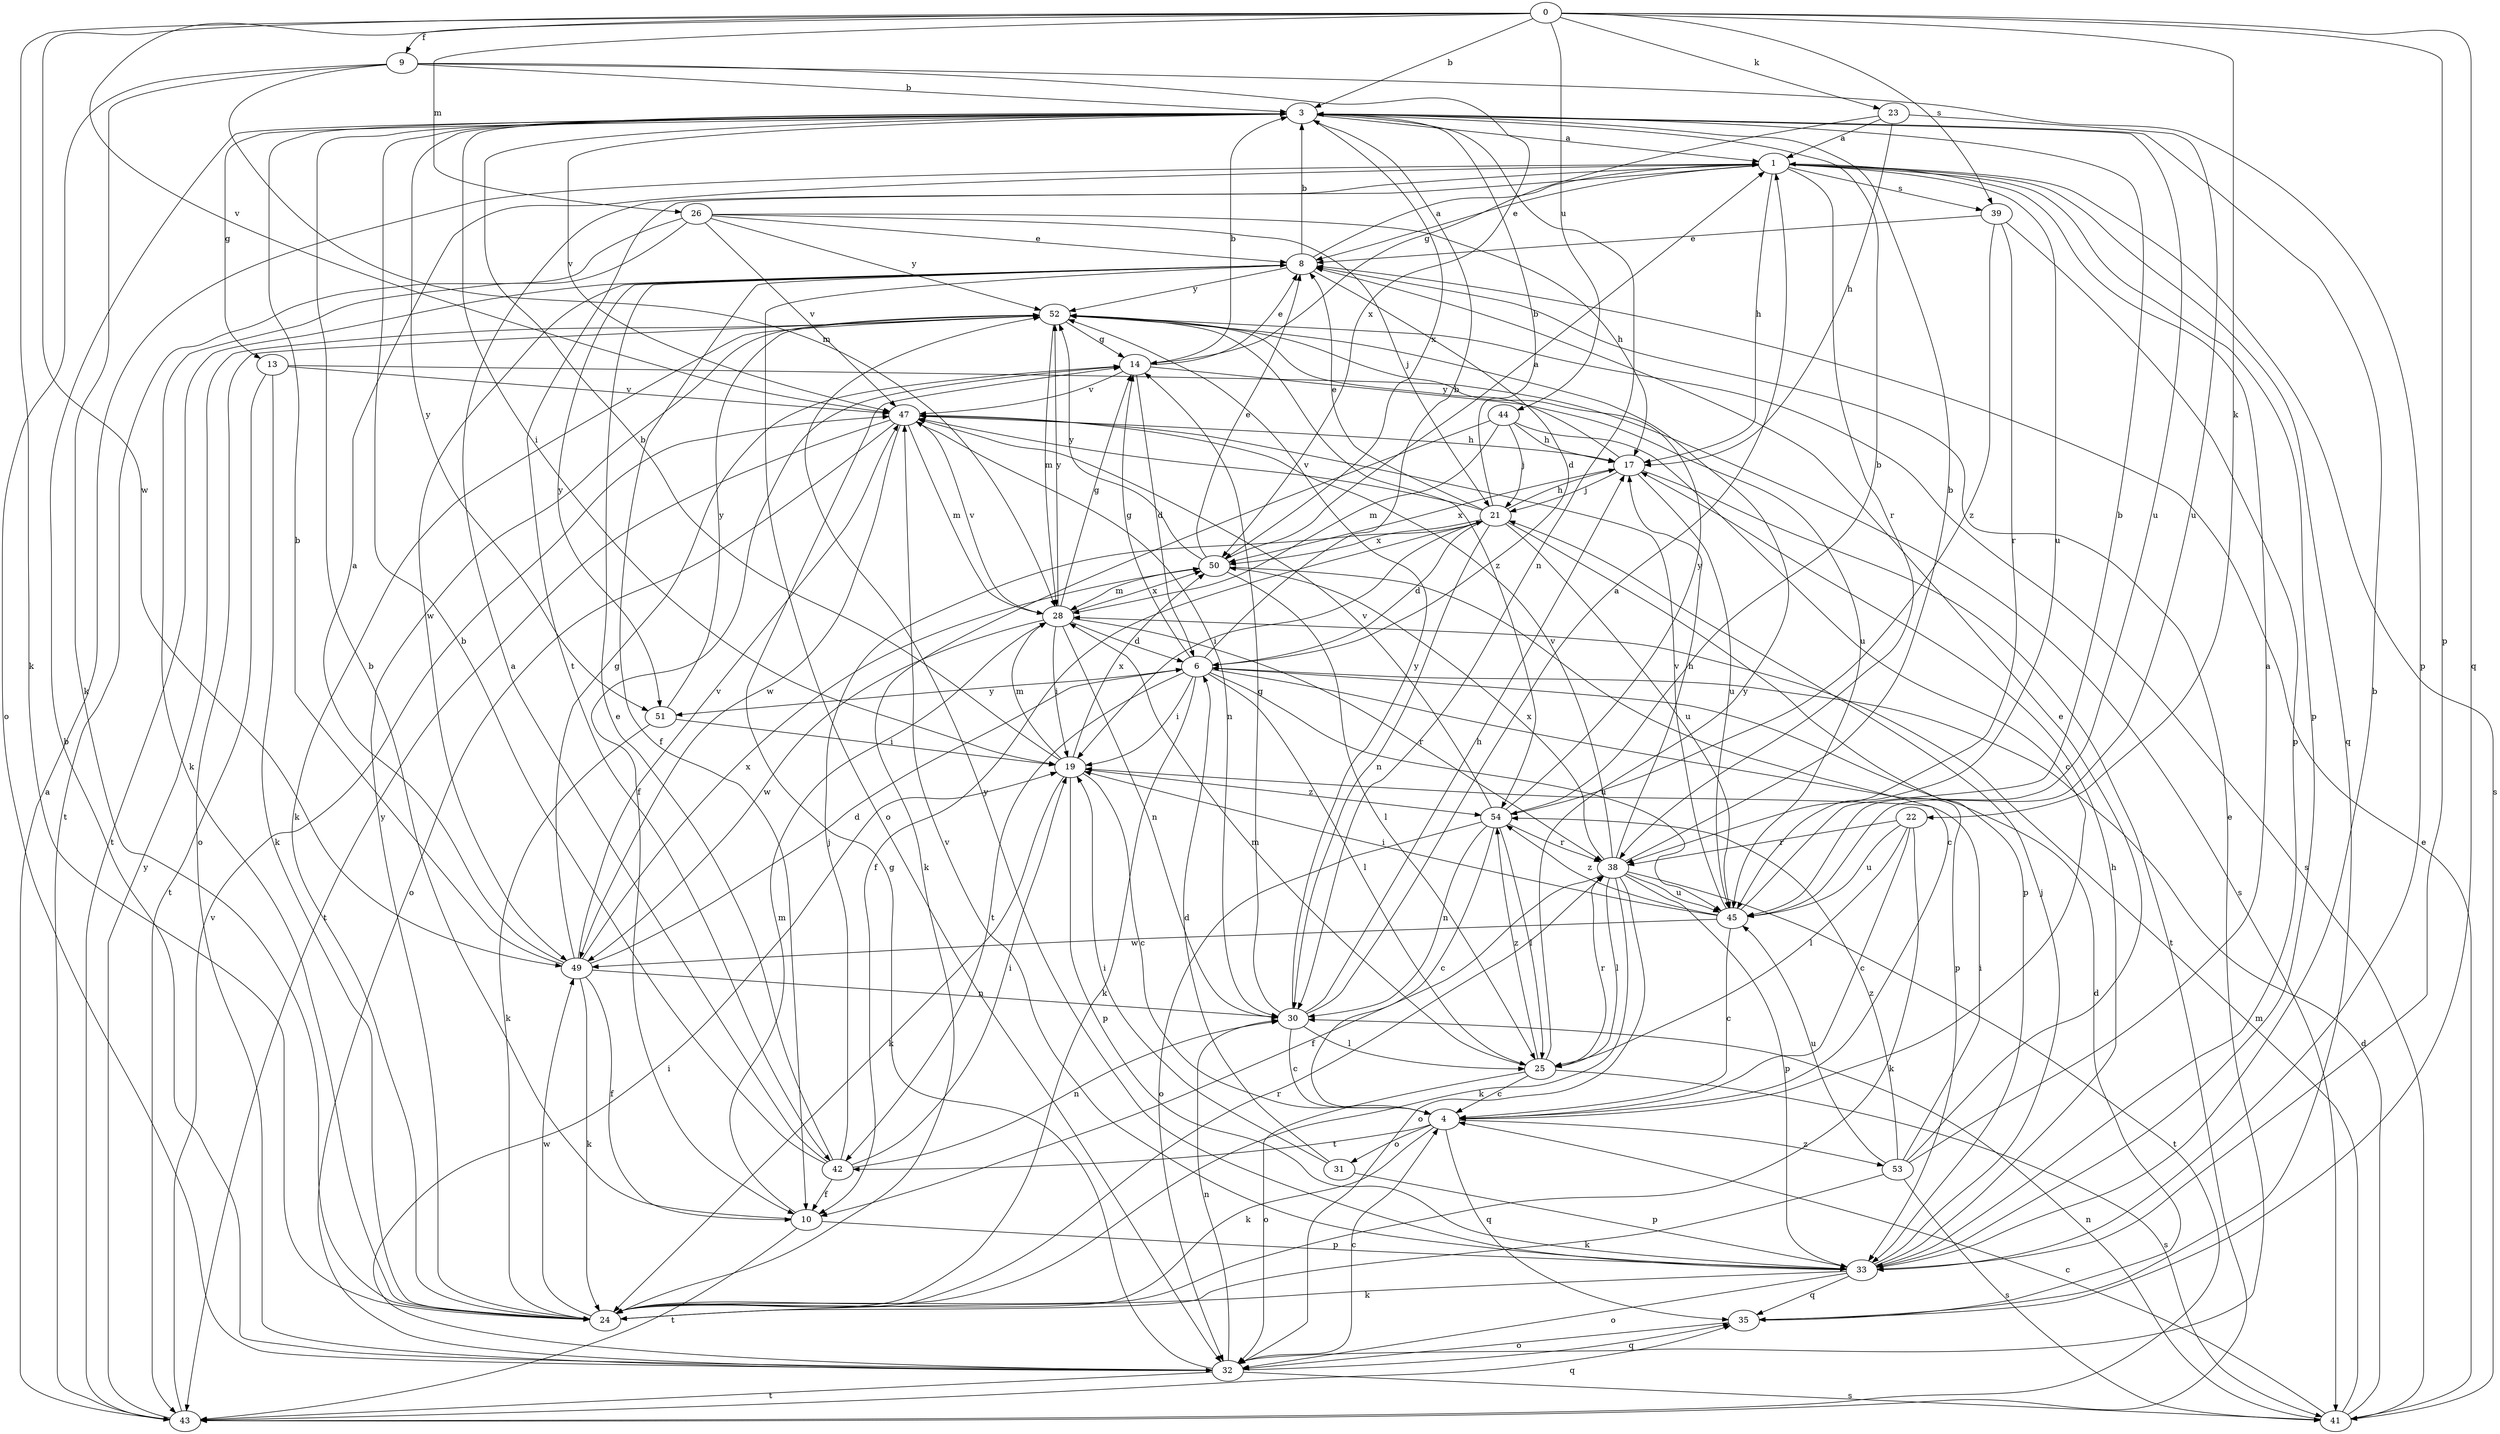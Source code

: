 strict digraph  {
0;
1;
3;
4;
6;
8;
9;
10;
13;
14;
17;
19;
21;
22;
23;
24;
25;
26;
28;
30;
31;
32;
33;
35;
38;
39;
41;
42;
43;
44;
45;
47;
49;
50;
51;
52;
53;
54;
0 -> 3  [label=b];
0 -> 9  [label=f];
0 -> 22  [label=k];
0 -> 23  [label=k];
0 -> 24  [label=k];
0 -> 26  [label=m];
0 -> 33  [label=p];
0 -> 35  [label=q];
0 -> 39  [label=s];
0 -> 44  [label=u];
0 -> 47  [label=v];
0 -> 49  [label=w];
1 -> 8  [label=e];
1 -> 17  [label=h];
1 -> 33  [label=p];
1 -> 35  [label=q];
1 -> 38  [label=r];
1 -> 39  [label=s];
1 -> 41  [label=s];
1 -> 42  [label=t];
1 -> 45  [label=u];
3 -> 1  [label=a];
3 -> 13  [label=g];
3 -> 19  [label=i];
3 -> 30  [label=n];
3 -> 45  [label=u];
3 -> 47  [label=v];
3 -> 50  [label=x];
3 -> 51  [label=y];
4 -> 24  [label=k];
4 -> 31  [label=o];
4 -> 35  [label=q];
4 -> 42  [label=t];
4 -> 53  [label=z];
6 -> 3  [label=b];
6 -> 14  [label=g];
6 -> 19  [label=i];
6 -> 24  [label=k];
6 -> 25  [label=l];
6 -> 33  [label=p];
6 -> 42  [label=t];
6 -> 45  [label=u];
6 -> 51  [label=y];
8 -> 1  [label=a];
8 -> 3  [label=b];
8 -> 6  [label=d];
8 -> 10  [label=f];
8 -> 32  [label=o];
8 -> 43  [label=t];
8 -> 49  [label=w];
8 -> 51  [label=y];
8 -> 52  [label=y];
9 -> 3  [label=b];
9 -> 24  [label=k];
9 -> 28  [label=m];
9 -> 32  [label=o];
9 -> 33  [label=p];
9 -> 50  [label=x];
10 -> 3  [label=b];
10 -> 28  [label=m];
10 -> 33  [label=p];
10 -> 43  [label=t];
13 -> 24  [label=k];
13 -> 41  [label=s];
13 -> 43  [label=t];
13 -> 47  [label=v];
14 -> 3  [label=b];
14 -> 6  [label=d];
14 -> 8  [label=e];
14 -> 10  [label=f];
14 -> 45  [label=u];
14 -> 47  [label=v];
17 -> 21  [label=j];
17 -> 43  [label=t];
17 -> 45  [label=u];
17 -> 50  [label=x];
17 -> 52  [label=y];
19 -> 3  [label=b];
19 -> 4  [label=c];
19 -> 24  [label=k];
19 -> 28  [label=m];
19 -> 33  [label=p];
19 -> 50  [label=x];
19 -> 54  [label=z];
21 -> 3  [label=b];
21 -> 6  [label=d];
21 -> 8  [label=e];
21 -> 10  [label=f];
21 -> 17  [label=h];
21 -> 19  [label=i];
21 -> 30  [label=n];
21 -> 33  [label=p];
21 -> 45  [label=u];
21 -> 47  [label=v];
21 -> 50  [label=x];
22 -> 4  [label=c];
22 -> 24  [label=k];
22 -> 25  [label=l];
22 -> 38  [label=r];
22 -> 45  [label=u];
23 -> 1  [label=a];
23 -> 14  [label=g];
23 -> 17  [label=h];
23 -> 45  [label=u];
24 -> 38  [label=r];
24 -> 49  [label=w];
24 -> 52  [label=y];
25 -> 4  [label=c];
25 -> 28  [label=m];
25 -> 32  [label=o];
25 -> 38  [label=r];
25 -> 41  [label=s];
25 -> 52  [label=y];
25 -> 54  [label=z];
26 -> 8  [label=e];
26 -> 17  [label=h];
26 -> 21  [label=j];
26 -> 24  [label=k];
26 -> 43  [label=t];
26 -> 47  [label=v];
26 -> 52  [label=y];
28 -> 6  [label=d];
28 -> 14  [label=g];
28 -> 19  [label=i];
28 -> 30  [label=n];
28 -> 38  [label=r];
28 -> 47  [label=v];
28 -> 49  [label=w];
28 -> 50  [label=x];
28 -> 52  [label=y];
30 -> 1  [label=a];
30 -> 4  [label=c];
30 -> 14  [label=g];
30 -> 17  [label=h];
30 -> 25  [label=l];
30 -> 52  [label=y];
31 -> 6  [label=d];
31 -> 19  [label=i];
31 -> 33  [label=p];
32 -> 3  [label=b];
32 -> 4  [label=c];
32 -> 8  [label=e];
32 -> 14  [label=g];
32 -> 19  [label=i];
32 -> 30  [label=n];
32 -> 35  [label=q];
32 -> 41  [label=s];
32 -> 43  [label=t];
33 -> 3  [label=b];
33 -> 17  [label=h];
33 -> 21  [label=j];
33 -> 24  [label=k];
33 -> 32  [label=o];
33 -> 35  [label=q];
33 -> 47  [label=v];
33 -> 52  [label=y];
35 -> 6  [label=d];
35 -> 32  [label=o];
38 -> 3  [label=b];
38 -> 10  [label=f];
38 -> 17  [label=h];
38 -> 24  [label=k];
38 -> 25  [label=l];
38 -> 32  [label=o];
38 -> 33  [label=p];
38 -> 43  [label=t];
38 -> 45  [label=u];
38 -> 47  [label=v];
38 -> 50  [label=x];
39 -> 8  [label=e];
39 -> 33  [label=p];
39 -> 38  [label=r];
39 -> 54  [label=z];
41 -> 4  [label=c];
41 -> 6  [label=d];
41 -> 8  [label=e];
41 -> 28  [label=m];
41 -> 30  [label=n];
42 -> 1  [label=a];
42 -> 3  [label=b];
42 -> 8  [label=e];
42 -> 10  [label=f];
42 -> 19  [label=i];
42 -> 21  [label=j];
42 -> 30  [label=n];
43 -> 1  [label=a];
43 -> 35  [label=q];
43 -> 47  [label=v];
43 -> 52  [label=y];
44 -> 4  [label=c];
44 -> 17  [label=h];
44 -> 21  [label=j];
44 -> 24  [label=k];
44 -> 28  [label=m];
45 -> 3  [label=b];
45 -> 4  [label=c];
45 -> 19  [label=i];
45 -> 47  [label=v];
45 -> 49  [label=w];
45 -> 54  [label=z];
47 -> 17  [label=h];
47 -> 28  [label=m];
47 -> 30  [label=n];
47 -> 32  [label=o];
47 -> 43  [label=t];
47 -> 49  [label=w];
49 -> 1  [label=a];
49 -> 3  [label=b];
49 -> 6  [label=d];
49 -> 10  [label=f];
49 -> 14  [label=g];
49 -> 24  [label=k];
49 -> 30  [label=n];
49 -> 47  [label=v];
49 -> 50  [label=x];
50 -> 1  [label=a];
50 -> 4  [label=c];
50 -> 8  [label=e];
50 -> 25  [label=l];
50 -> 28  [label=m];
50 -> 52  [label=y];
51 -> 19  [label=i];
51 -> 24  [label=k];
51 -> 52  [label=y];
52 -> 14  [label=g];
52 -> 24  [label=k];
52 -> 28  [label=m];
52 -> 32  [label=o];
52 -> 41  [label=s];
52 -> 54  [label=z];
53 -> 1  [label=a];
53 -> 8  [label=e];
53 -> 19  [label=i];
53 -> 24  [label=k];
53 -> 41  [label=s];
53 -> 45  [label=u];
53 -> 54  [label=z];
54 -> 3  [label=b];
54 -> 4  [label=c];
54 -> 25  [label=l];
54 -> 30  [label=n];
54 -> 32  [label=o];
54 -> 38  [label=r];
54 -> 47  [label=v];
54 -> 52  [label=y];
}
